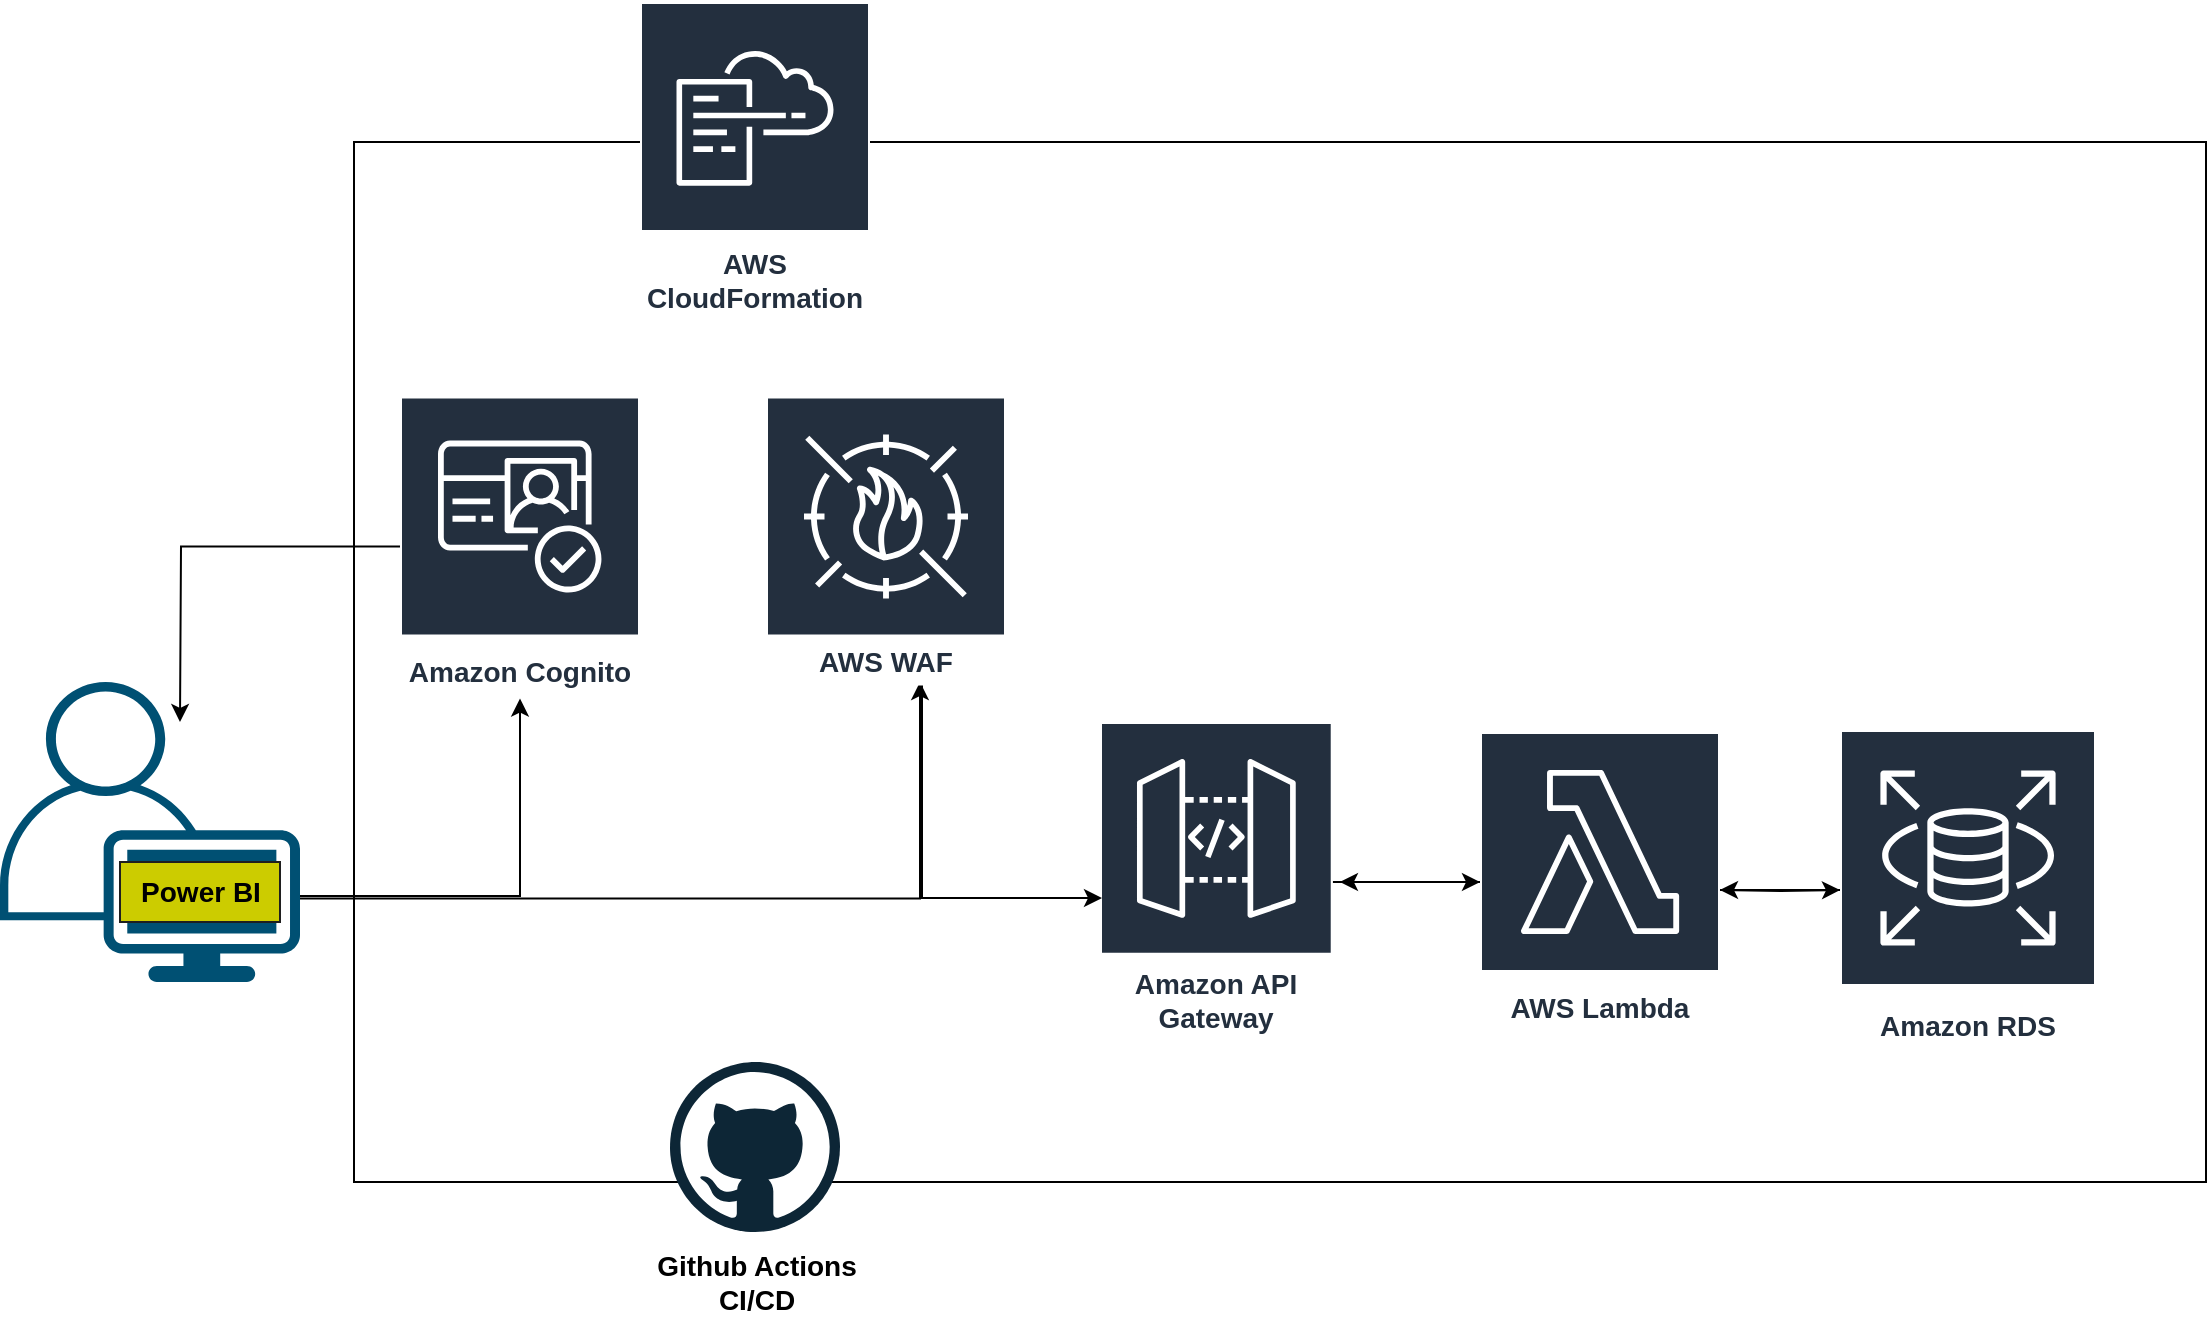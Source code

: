 <mxfile version="22.1.18" type="github">
  <diagram name="Página-1" id="6H2nXYTjNAYbAGV3MO1I">
    <mxGraphModel dx="1424" dy="661" grid="1" gridSize="10" guides="1" tooltips="1" connect="1" arrows="1" fold="1" page="1" pageScale="1" pageWidth="1600" pageHeight="900" math="0" shadow="0">
      <root>
        <mxCell id="0" />
        <mxCell id="1" parent="0" />
        <mxCell id="MLshjCshITfD2j-QB97a-104" value="" style="whiteSpace=wrap;html=1;fillColor=none;movable=0;resizable=0;rotatable=0;deletable=0;editable=0;locked=1;connectable=0;" vertex="1" parent="1">
          <mxGeometry x="314" y="90" width="926" height="520" as="geometry" />
        </mxCell>
        <mxCell id="MLshjCshITfD2j-QB97a-14" style="edgeStyle=orthogonalEdgeStyle;rounded=0;orthogonalLoop=1;jettySize=auto;html=1;" edge="1" parent="1" source="pBu8umD8giN8HVwgIXOe-6" target="pBu8umD8giN8HVwgIXOe-8">
          <mxGeometry relative="1" as="geometry" />
        </mxCell>
        <mxCell id="pBu8umD8giN8HVwgIXOe-6" value="&lt;font style=&quot;font-size: 14px;&quot;&gt;Amazon API Gateway&lt;/font&gt;" style="sketch=0;outlineConnect=0;fontColor=#232F3E;gradientColor=none;strokeColor=#ffffff;fillColor=#232F3E;dashed=0;verticalLabelPosition=middle;verticalAlign=bottom;align=center;html=1;whiteSpace=wrap;fontSize=10;fontStyle=1;spacing=3;shape=mxgraph.aws4.productIcon;prIcon=mxgraph.aws4.api_gateway;" parent="1" vertex="1">
          <mxGeometry x="687" y="380" width="116.36" height="160" as="geometry" />
        </mxCell>
        <mxCell id="pBu8umD8giN8HVwgIXOe-23" style="edgeStyle=orthogonalEdgeStyle;rounded=0;orthogonalLoop=1;jettySize=auto;html=1;" parent="1" source="pBu8umD8giN8HVwgIXOe-7" edge="1">
          <mxGeometry relative="1" as="geometry">
            <mxPoint x="997" y="464" as="targetPoint" />
          </mxGeometry>
        </mxCell>
        <mxCell id="pBu8umD8giN8HVwgIXOe-7" value="&lt;font style=&quot;font-size: 14px;&quot;&gt;Amazon RDS&lt;/font&gt;" style="sketch=0;outlineConnect=0;fontColor=#232F3E;gradientColor=none;strokeColor=#ffffff;fillColor=#232F3E;dashed=0;verticalLabelPosition=middle;verticalAlign=bottom;align=center;html=1;whiteSpace=wrap;fontSize=10;fontStyle=1;spacing=3;shape=mxgraph.aws4.productIcon;prIcon=mxgraph.aws4.rds;" parent="1" vertex="1">
          <mxGeometry x="1057" y="384" width="128" height="160" as="geometry" />
        </mxCell>
        <mxCell id="MLshjCshITfD2j-QB97a-13" style="edgeStyle=orthogonalEdgeStyle;rounded=0;orthogonalLoop=1;jettySize=auto;html=1;" edge="1" parent="1" target="pBu8umD8giN8HVwgIXOe-7">
          <mxGeometry relative="1" as="geometry">
            <mxPoint x="997" y="464" as="sourcePoint" />
          </mxGeometry>
        </mxCell>
        <mxCell id="pBu8umD8giN8HVwgIXOe-8" value="&lt;font style=&quot;font-size: 14px;&quot;&gt;AWS Lambda&lt;/font&gt;" style="sketch=0;outlineConnect=0;fontColor=#232F3E;gradientColor=none;strokeColor=#ffffff;fillColor=#232F3E;dashed=0;verticalLabelPosition=middle;verticalAlign=bottom;align=center;html=1;whiteSpace=wrap;fontSize=10;fontStyle=1;spacing=3;shape=mxgraph.aws4.productIcon;prIcon=mxgraph.aws4.lambda;" parent="1" vertex="1">
          <mxGeometry x="877" y="385" width="120" height="150" as="geometry" />
        </mxCell>
        <mxCell id="MLshjCshITfD2j-QB97a-11" style="edgeStyle=orthogonalEdgeStyle;rounded=0;orthogonalLoop=1;jettySize=auto;html=1;" edge="1" parent="1" source="pBu8umD8giN8HVwgIXOe-9">
          <mxGeometry relative="1" as="geometry">
            <mxPoint x="227" y="380" as="targetPoint" />
          </mxGeometry>
        </mxCell>
        <mxCell id="pBu8umD8giN8HVwgIXOe-9" value="&lt;font style=&quot;font-size: 14px;&quot;&gt;Amazon Cognito&lt;/font&gt;" style="sketch=0;outlineConnect=0;fontColor=#232F3E;gradientColor=none;strokeColor=#ffffff;fillColor=#232F3E;dashed=0;verticalLabelPosition=middle;verticalAlign=bottom;align=center;html=1;whiteSpace=wrap;fontSize=10;fontStyle=1;spacing=3;shape=mxgraph.aws4.productIcon;prIcon=mxgraph.aws4.cognito;" parent="1" vertex="1">
          <mxGeometry x="337" y="217.25" width="120" height="150" as="geometry" />
        </mxCell>
        <mxCell id="MLshjCshITfD2j-QB97a-8" style="edgeStyle=orthogonalEdgeStyle;rounded=0;orthogonalLoop=1;jettySize=auto;html=1;" edge="1" parent="1">
          <mxGeometry relative="1" as="geometry">
            <mxPoint x="287" y="467" as="sourcePoint" />
            <mxPoint x="397" y="368.25" as="targetPoint" />
            <Array as="points">
              <mxPoint x="397" y="467" />
            </Array>
          </mxGeometry>
        </mxCell>
        <mxCell id="MLshjCshITfD2j-QB97a-12" style="edgeStyle=orthogonalEdgeStyle;rounded=0;orthogonalLoop=1;jettySize=auto;html=1;" edge="1" parent="1">
          <mxGeometry relative="1" as="geometry">
            <mxPoint x="287" y="468.25" as="sourcePoint" />
            <mxPoint x="597" y="360" as="targetPoint" />
            <Array as="points">
              <mxPoint x="597" y="468.25" />
            </Array>
          </mxGeometry>
        </mxCell>
        <mxCell id="pBu8umD8giN8HVwgIXOe-21" style="edgeStyle=orthogonalEdgeStyle;rounded=0;orthogonalLoop=1;jettySize=auto;html=1;entryX=1.031;entryY=0.5;entryDx=0;entryDy=0;entryPerimeter=0;" parent="1" source="pBu8umD8giN8HVwgIXOe-8" target="pBu8umD8giN8HVwgIXOe-6" edge="1">
          <mxGeometry relative="1" as="geometry" />
        </mxCell>
        <mxCell id="MLshjCshITfD2j-QB97a-3" style="edgeStyle=orthogonalEdgeStyle;rounded=0;orthogonalLoop=1;jettySize=auto;html=1;" edge="1" parent="1">
          <mxGeometry relative="1" as="geometry">
            <mxPoint x="598" y="359.75" as="sourcePoint" />
            <mxPoint x="688" y="468" as="targetPoint" />
            <Array as="points">
              <mxPoint x="598" y="468" />
            </Array>
          </mxGeometry>
        </mxCell>
        <mxCell id="MLshjCshITfD2j-QB97a-1" value="&lt;font style=&quot;font-size: 14px;&quot;&gt;AWS WAF&lt;/font&gt;" style="sketch=0;outlineConnect=0;fontColor=#232F3E;gradientColor=none;strokeColor=#ffffff;fillColor=#232F3E;dashed=0;verticalLabelPosition=middle;verticalAlign=bottom;align=center;html=1;whiteSpace=wrap;fontSize=10;fontStyle=1;spacing=3;shape=mxgraph.aws4.productIcon;prIcon=mxgraph.aws4.waf;" vertex="1" parent="1">
          <mxGeometry x="520" y="217.25" width="120" height="144.5" as="geometry" />
        </mxCell>
        <mxCell id="MLshjCshITfD2j-QB97a-105" value="&lt;font style=&quot;font-size: 14px;&quot;&gt;AWS CloudFormation&lt;/font&gt;" style="sketch=0;outlineConnect=0;fontColor=#232F3E;gradientColor=none;strokeColor=#ffffff;fillColor=#232F3E;dashed=0;verticalLabelPosition=middle;verticalAlign=bottom;align=center;html=1;whiteSpace=wrap;fontSize=10;fontStyle=1;spacing=3;shape=mxgraph.aws4.productIcon;prIcon=mxgraph.aws4.cloudformation;" vertex="1" parent="1">
          <mxGeometry x="457" y="20" width="115" height="160" as="geometry" />
        </mxCell>
        <mxCell id="MLshjCshITfD2j-QB97a-106" value="" style="group" vertex="1" connectable="0" parent="1">
          <mxGeometry x="137" y="360" width="150" height="150" as="geometry" />
        </mxCell>
        <mxCell id="pBu8umD8giN8HVwgIXOe-10" value="" style="points=[[0.35,0,0],[0.98,0.51,0],[1,0.71,0],[0.67,1,0],[0,0.795,0],[0,0.65,0]];verticalLabelPosition=bottom;sketch=0;html=1;verticalAlign=top;aspect=fixed;align=center;pointerEvents=1;shape=mxgraph.cisco19.user;fillColor=#005073;strokeColor=none;" parent="MLshjCshITfD2j-QB97a-106" vertex="1">
          <mxGeometry width="150" height="150" as="geometry" />
        </mxCell>
        <mxCell id="MLshjCshITfD2j-QB97a-16" value="&lt;b&gt;&lt;font style=&quot;font-size: 14px;&quot;&gt;Power BI&lt;/font&gt;&lt;/b&gt;" style="text;html=1;align=center;verticalAlign=middle;resizable=0;points=[];autosize=1;strokeColor=#1F1F1F;fillColor=#CCCC00;" vertex="1" parent="MLshjCshITfD2j-QB97a-106">
          <mxGeometry x="60" y="90" width="80" height="30" as="geometry" />
        </mxCell>
        <mxCell id="MLshjCshITfD2j-QB97a-116" value="" style="group" vertex="1" connectable="0" parent="1">
          <mxGeometry x="454.5" y="550" width="120" height="135" as="geometry" />
        </mxCell>
        <mxCell id="MLshjCshITfD2j-QB97a-111" value="" style="dashed=0;outlineConnect=0;html=1;align=center;labelPosition=center;verticalLabelPosition=bottom;verticalAlign=top;shape=mxgraph.weblogos.github" vertex="1" parent="MLshjCshITfD2j-QB97a-116">
          <mxGeometry x="17.5" width="85" height="85" as="geometry" />
        </mxCell>
        <mxCell id="MLshjCshITfD2j-QB97a-113" value="&lt;font style=&quot;font-size: 14px;&quot;&gt;&lt;b&gt;Github Actions &lt;br&gt;CI/CD&lt;/b&gt;&lt;/font&gt;" style="text;html=1;align=center;verticalAlign=middle;resizable=0;points=[];autosize=1;strokeColor=none;fillColor=#FFFFFF;" vertex="1" parent="MLshjCshITfD2j-QB97a-116">
          <mxGeometry y="85" width="120" height="50" as="geometry" />
        </mxCell>
      </root>
    </mxGraphModel>
  </diagram>
</mxfile>
